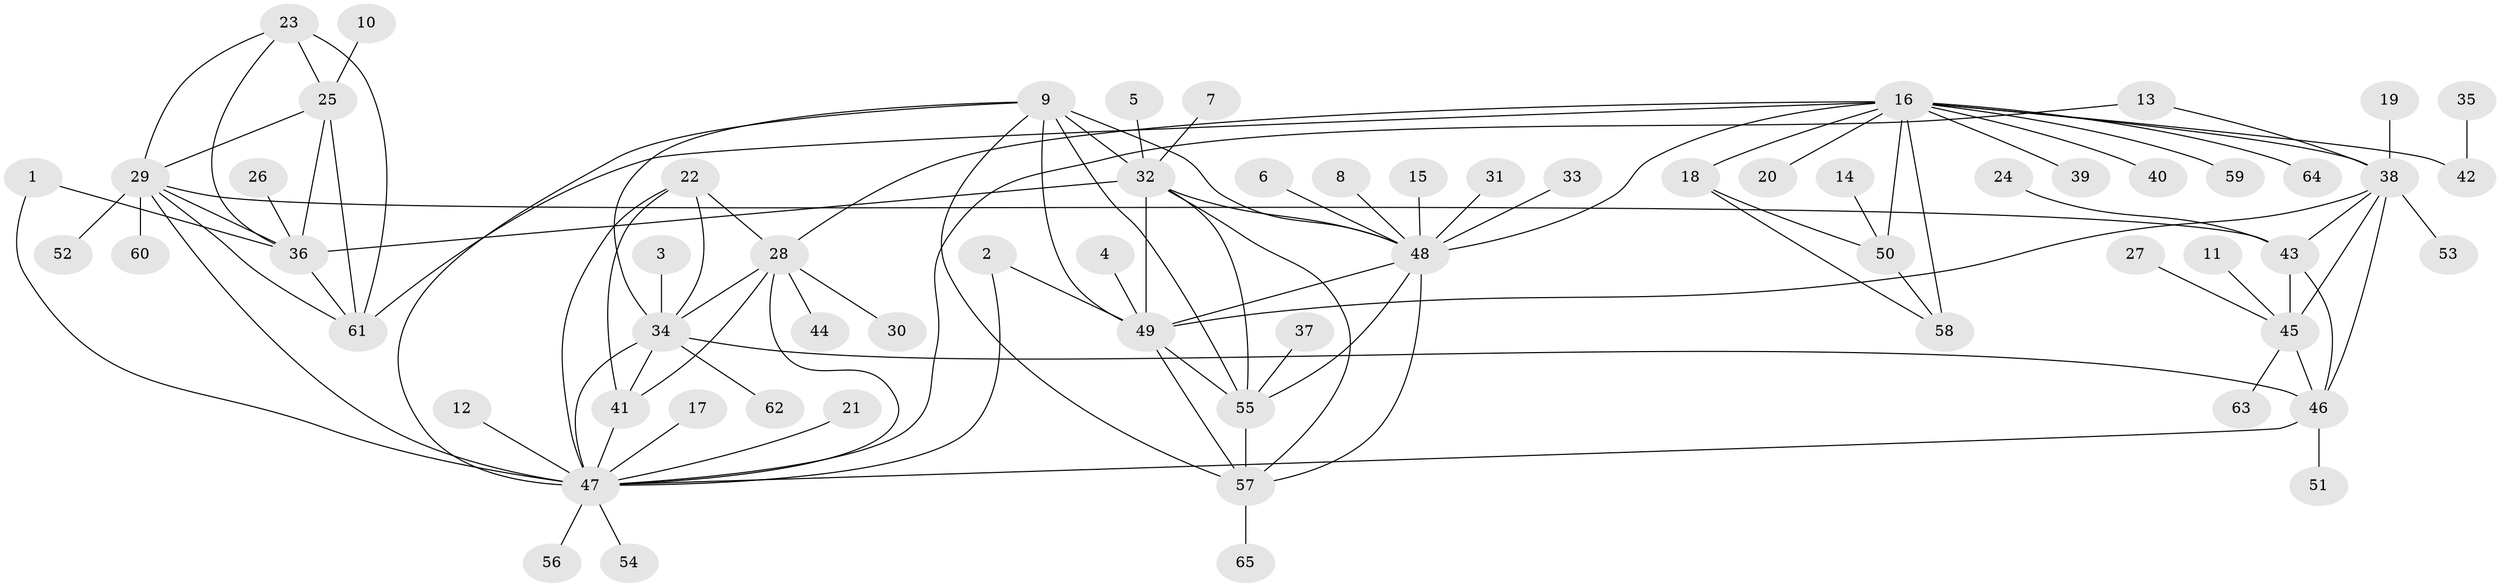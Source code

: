 // original degree distribution, {8: 0.023255813953488372, 12: 0.015503875968992248, 7: 0.046511627906976744, 6: 0.03875968992248062, 9: 0.05426356589147287, 10: 0.015503875968992248, 11: 0.023255813953488372, 17: 0.007751937984496124, 5: 0.007751937984496124, 2: 0.10852713178294573, 1: 0.627906976744186, 3: 0.023255813953488372, 4: 0.007751937984496124}
// Generated by graph-tools (version 1.1) at 2025/26/03/09/25 03:26:39]
// undirected, 65 vertices, 103 edges
graph export_dot {
graph [start="1"]
  node [color=gray90,style=filled];
  1;
  2;
  3;
  4;
  5;
  6;
  7;
  8;
  9;
  10;
  11;
  12;
  13;
  14;
  15;
  16;
  17;
  18;
  19;
  20;
  21;
  22;
  23;
  24;
  25;
  26;
  27;
  28;
  29;
  30;
  31;
  32;
  33;
  34;
  35;
  36;
  37;
  38;
  39;
  40;
  41;
  42;
  43;
  44;
  45;
  46;
  47;
  48;
  49;
  50;
  51;
  52;
  53;
  54;
  55;
  56;
  57;
  58;
  59;
  60;
  61;
  62;
  63;
  64;
  65;
  1 -- 36 [weight=1.0];
  1 -- 47 [weight=1.0];
  2 -- 47 [weight=1.0];
  2 -- 49 [weight=1.0];
  3 -- 34 [weight=1.0];
  4 -- 49 [weight=1.0];
  5 -- 32 [weight=1.0];
  6 -- 48 [weight=1.0];
  7 -- 32 [weight=1.0];
  8 -- 48 [weight=1.0];
  9 -- 32 [weight=1.0];
  9 -- 34 [weight=1.0];
  9 -- 47 [weight=1.0];
  9 -- 48 [weight=1.0];
  9 -- 49 [weight=1.0];
  9 -- 55 [weight=1.0];
  9 -- 57 [weight=1.0];
  10 -- 25 [weight=1.0];
  11 -- 45 [weight=1.0];
  12 -- 47 [weight=1.0];
  13 -- 38 [weight=1.0];
  13 -- 47 [weight=1.0];
  14 -- 50 [weight=1.0];
  15 -- 48 [weight=1.0];
  16 -- 18 [weight=3.0];
  16 -- 20 [weight=1.0];
  16 -- 28 [weight=1.0];
  16 -- 38 [weight=1.0];
  16 -- 39 [weight=1.0];
  16 -- 40 [weight=1.0];
  16 -- 42 [weight=1.0];
  16 -- 48 [weight=1.0];
  16 -- 50 [weight=3.0];
  16 -- 58 [weight=3.0];
  16 -- 59 [weight=1.0];
  16 -- 61 [weight=1.0];
  16 -- 64 [weight=1.0];
  17 -- 47 [weight=1.0];
  18 -- 50 [weight=1.0];
  18 -- 58 [weight=1.0];
  19 -- 38 [weight=1.0];
  21 -- 47 [weight=1.0];
  22 -- 28 [weight=2.0];
  22 -- 34 [weight=2.0];
  22 -- 41 [weight=2.0];
  22 -- 47 [weight=2.0];
  23 -- 25 [weight=1.0];
  23 -- 29 [weight=1.0];
  23 -- 36 [weight=1.0];
  23 -- 61 [weight=2.0];
  24 -- 43 [weight=1.0];
  25 -- 29 [weight=1.0];
  25 -- 36 [weight=1.0];
  25 -- 61 [weight=2.0];
  26 -- 36 [weight=1.0];
  27 -- 45 [weight=1.0];
  28 -- 30 [weight=1.0];
  28 -- 34 [weight=1.0];
  28 -- 41 [weight=1.0];
  28 -- 44 [weight=1.0];
  28 -- 47 [weight=1.0];
  29 -- 36 [weight=1.0];
  29 -- 43 [weight=1.0];
  29 -- 47 [weight=1.0];
  29 -- 52 [weight=1.0];
  29 -- 60 [weight=1.0];
  29 -- 61 [weight=2.0];
  31 -- 48 [weight=1.0];
  32 -- 36 [weight=1.0];
  32 -- 48 [weight=1.0];
  32 -- 49 [weight=1.0];
  32 -- 55 [weight=1.0];
  32 -- 57 [weight=1.0];
  33 -- 48 [weight=1.0];
  34 -- 41 [weight=2.0];
  34 -- 46 [weight=1.0];
  34 -- 47 [weight=1.0];
  34 -- 62 [weight=1.0];
  35 -- 42 [weight=1.0];
  36 -- 61 [weight=2.0];
  37 -- 55 [weight=1.0];
  38 -- 43 [weight=2.0];
  38 -- 45 [weight=4.0];
  38 -- 46 [weight=2.0];
  38 -- 49 [weight=1.0];
  38 -- 53 [weight=1.0];
  41 -- 47 [weight=1.0];
  43 -- 45 [weight=2.0];
  43 -- 46 [weight=1.0];
  45 -- 46 [weight=2.0];
  45 -- 63 [weight=1.0];
  46 -- 47 [weight=1.0];
  46 -- 51 [weight=1.0];
  47 -- 54 [weight=1.0];
  47 -- 56 [weight=1.0];
  48 -- 49 [weight=1.0];
  48 -- 55 [weight=1.0];
  48 -- 57 [weight=1.0];
  49 -- 55 [weight=1.0];
  49 -- 57 [weight=1.0];
  50 -- 58 [weight=1.0];
  55 -- 57 [weight=1.0];
  57 -- 65 [weight=1.0];
}
